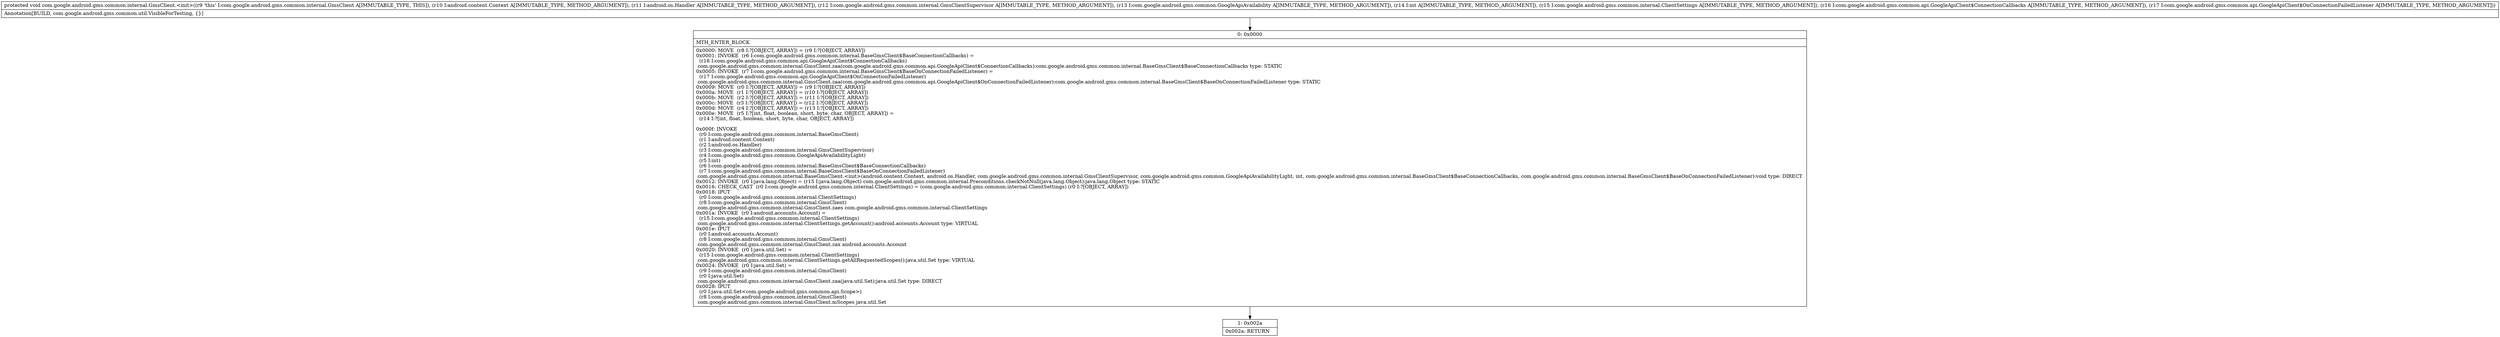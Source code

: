 digraph "CFG forcom.google.android.gms.common.internal.GmsClient.\<init\>(Landroid\/content\/Context;Landroid\/os\/Handler;Lcom\/google\/android\/gms\/common\/internal\/GmsClientSupervisor;Lcom\/google\/android\/gms\/common\/GoogleApiAvailability;ILcom\/google\/android\/gms\/common\/internal\/ClientSettings;Lcom\/google\/android\/gms\/common\/api\/GoogleApiClient$ConnectionCallbacks;Lcom\/google\/android\/gms\/common\/api\/GoogleApiClient$OnConnectionFailedListener;)V" {
Node_0 [shape=record,label="{0\:\ 0x0000|MTH_ENTER_BLOCK\l|0x0000: MOVE  (r8 I:?[OBJECT, ARRAY]) = (r9 I:?[OBJECT, ARRAY]) \l0x0001: INVOKE  (r6 I:com.google.android.gms.common.internal.BaseGmsClient$BaseConnectionCallbacks) = \l  (r16 I:com.google.android.gms.common.api.GoogleApiClient$ConnectionCallbacks)\l com.google.android.gms.common.internal.GmsClient.zaa(com.google.android.gms.common.api.GoogleApiClient$ConnectionCallbacks):com.google.android.gms.common.internal.BaseGmsClient$BaseConnectionCallbacks type: STATIC \l0x0005: INVOKE  (r7 I:com.google.android.gms.common.internal.BaseGmsClient$BaseOnConnectionFailedListener) = \l  (r17 I:com.google.android.gms.common.api.GoogleApiClient$OnConnectionFailedListener)\l com.google.android.gms.common.internal.GmsClient.zaa(com.google.android.gms.common.api.GoogleApiClient$OnConnectionFailedListener):com.google.android.gms.common.internal.BaseGmsClient$BaseOnConnectionFailedListener type: STATIC \l0x0009: MOVE  (r0 I:?[OBJECT, ARRAY]) = (r9 I:?[OBJECT, ARRAY]) \l0x000a: MOVE  (r1 I:?[OBJECT, ARRAY]) = (r10 I:?[OBJECT, ARRAY]) \l0x000b: MOVE  (r2 I:?[OBJECT, ARRAY]) = (r11 I:?[OBJECT, ARRAY]) \l0x000c: MOVE  (r3 I:?[OBJECT, ARRAY]) = (r12 I:?[OBJECT, ARRAY]) \l0x000d: MOVE  (r4 I:?[OBJECT, ARRAY]) = (r13 I:?[OBJECT, ARRAY]) \l0x000e: MOVE  (r5 I:?[int, float, boolean, short, byte, char, OBJECT, ARRAY]) = \l  (r14 I:?[int, float, boolean, short, byte, char, OBJECT, ARRAY])\l \l0x000f: INVOKE  \l  (r0 I:com.google.android.gms.common.internal.BaseGmsClient)\l  (r1 I:android.content.Context)\l  (r2 I:android.os.Handler)\l  (r3 I:com.google.android.gms.common.internal.GmsClientSupervisor)\l  (r4 I:com.google.android.gms.common.GoogleApiAvailabilityLight)\l  (r5 I:int)\l  (r6 I:com.google.android.gms.common.internal.BaseGmsClient$BaseConnectionCallbacks)\l  (r7 I:com.google.android.gms.common.internal.BaseGmsClient$BaseOnConnectionFailedListener)\l com.google.android.gms.common.internal.BaseGmsClient.\<init\>(android.content.Context, android.os.Handler, com.google.android.gms.common.internal.GmsClientSupervisor, com.google.android.gms.common.GoogleApiAvailabilityLight, int, com.google.android.gms.common.internal.BaseGmsClient$BaseConnectionCallbacks, com.google.android.gms.common.internal.BaseGmsClient$BaseOnConnectionFailedListener):void type: DIRECT \l0x0012: INVOKE  (r0 I:java.lang.Object) = (r15 I:java.lang.Object) com.google.android.gms.common.internal.Preconditions.checkNotNull(java.lang.Object):java.lang.Object type: STATIC \l0x0016: CHECK_CAST  (r0 I:com.google.android.gms.common.internal.ClientSettings) = (com.google.android.gms.common.internal.ClientSettings) (r0 I:?[OBJECT, ARRAY]) \l0x0018: IPUT  \l  (r0 I:com.google.android.gms.common.internal.ClientSettings)\l  (r8 I:com.google.android.gms.common.internal.GmsClient)\l com.google.android.gms.common.internal.GmsClient.zaes com.google.android.gms.common.internal.ClientSettings \l0x001a: INVOKE  (r0 I:android.accounts.Account) = \l  (r15 I:com.google.android.gms.common.internal.ClientSettings)\l com.google.android.gms.common.internal.ClientSettings.getAccount():android.accounts.Account type: VIRTUAL \l0x001e: IPUT  \l  (r0 I:android.accounts.Account)\l  (r8 I:com.google.android.gms.common.internal.GmsClient)\l com.google.android.gms.common.internal.GmsClient.zax android.accounts.Account \l0x0020: INVOKE  (r0 I:java.util.Set) = \l  (r15 I:com.google.android.gms.common.internal.ClientSettings)\l com.google.android.gms.common.internal.ClientSettings.getAllRequestedScopes():java.util.Set type: VIRTUAL \l0x0024: INVOKE  (r0 I:java.util.Set) = \l  (r9 I:com.google.android.gms.common.internal.GmsClient)\l  (r0 I:java.util.Set)\l com.google.android.gms.common.internal.GmsClient.zaa(java.util.Set):java.util.Set type: DIRECT \l0x0028: IPUT  \l  (r0 I:java.util.Set\<com.google.android.gms.common.api.Scope\>)\l  (r8 I:com.google.android.gms.common.internal.GmsClient)\l com.google.android.gms.common.internal.GmsClient.mScopes java.util.Set \l}"];
Node_1 [shape=record,label="{1\:\ 0x002a|0x002a: RETURN   \l}"];
MethodNode[shape=record,label="{protected void com.google.android.gms.common.internal.GmsClient.\<init\>((r9 'this' I:com.google.android.gms.common.internal.GmsClient A[IMMUTABLE_TYPE, THIS]), (r10 I:android.content.Context A[IMMUTABLE_TYPE, METHOD_ARGUMENT]), (r11 I:android.os.Handler A[IMMUTABLE_TYPE, METHOD_ARGUMENT]), (r12 I:com.google.android.gms.common.internal.GmsClientSupervisor A[IMMUTABLE_TYPE, METHOD_ARGUMENT]), (r13 I:com.google.android.gms.common.GoogleApiAvailability A[IMMUTABLE_TYPE, METHOD_ARGUMENT]), (r14 I:int A[IMMUTABLE_TYPE, METHOD_ARGUMENT]), (r15 I:com.google.android.gms.common.internal.ClientSettings A[IMMUTABLE_TYPE, METHOD_ARGUMENT]), (r16 I:com.google.android.gms.common.api.GoogleApiClient$ConnectionCallbacks A[IMMUTABLE_TYPE, METHOD_ARGUMENT]), (r17 I:com.google.android.gms.common.api.GoogleApiClient$OnConnectionFailedListener A[IMMUTABLE_TYPE, METHOD_ARGUMENT]))  | Annotation[BUILD, com.google.android.gms.common.util.VisibleForTesting, \{\}]\l}"];
MethodNode -> Node_0;
Node_0 -> Node_1;
}

